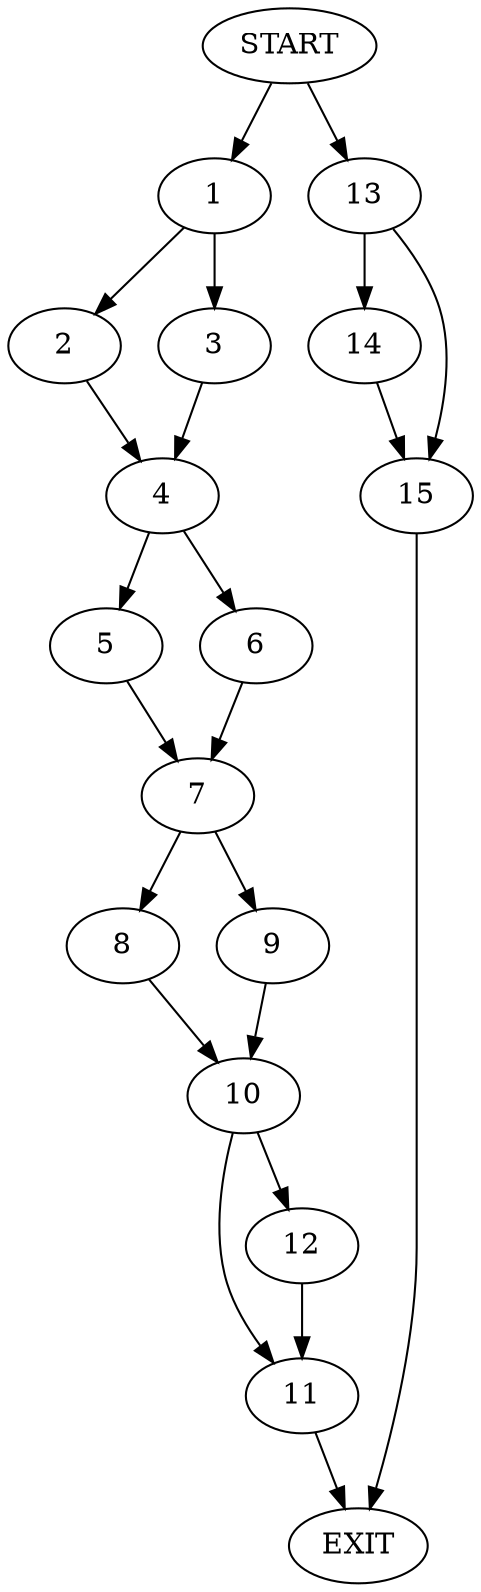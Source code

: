 digraph {
0 [label="START"]
16 [label="EXIT"]
0 -> 1
1 -> 2
1 -> 3
3 -> 4
2 -> 4
4 -> 5
4 -> 6
6 -> 7
5 -> 7
7 -> 8
7 -> 9
8 -> 10
9 -> 10
10 -> 11
10 -> 12
12 -> 11
11 -> 16
0 -> 13
13 -> 14
13 -> 15
15 -> 16
14 -> 15
}
